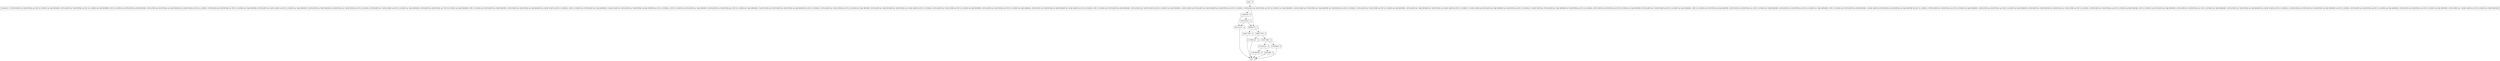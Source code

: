 digraph get {
node [shape=record];
574653618 [label="574653618 - []"];
1254942813 [label="1254942813 - [(!DUPLICATES && !SEQUENTIAL && !ENV_IS_LOCKING && MAX_MEMORY), (DUPLICATES && !SEQUENTIAL && ENV_IS_LOCKING && MAX_MEMORY), (ENV_IS_LOCKING && DUPLICATES && MAX_MEMORY), (DUPLICATES && SEQUENTIAL && MAX_MEMORY && CACHE_MODE && ENV_IS_LOCKING), (!DUPLICATES && SEQUENTIAL && !ENV_IS_LOCKING && !MAX_MEMORY), (DUPLICATES && CACHE_MODE && ENV_IS_LOCKING && !MAX_MEMORY), (!DUPLICATES && !MAX_MEMORY && SEQUENTIAL && CACHE_MODE && ENV_IS_LOCKING), (DUPLICATES && !CACHE_MODE && ENV_IS_LOCKING && !MAX_MEMORY), (DUPLICATES && SEQUENTIAL && !ENV_IS_LOCKING && MAX_MEMORY), (ENV_IS_LOCKING && !DUPLICATES && !MAX_MEMORY), (!DUPLICATES && SEQUENTIAL && MAX_MEMORY && CACHE_MODE && ENV_IS_LOCKING), (!ENV_IS_LOCKING && !DUPLICATES && !MAX_MEMORY), (!CACHE_MODE && !DUPLICATES && !SEQUENTIAL && MAX_MEMORY && ENV_IS_LOCKING), (!ENV_IS_LOCKING && DUPLICATES && !MAX_MEMORY), (!DUPLICATES && !SEQUENTIAL && !ENV_IS_LOCKING && !MAX_MEMORY), (!CACHE_MODE && !DUPLICATES && SEQUENTIAL && MAX_MEMORY && ENV_IS_LOCKING), (!DUPLICATES && CACHE_MODE && ENV_IS_LOCKING && !MAX_MEMORY), (DUPLICATES && !MAX_MEMORY && !SEQUENTIAL && CACHE_MODE && ENV_IS_LOCKING), (DUPLICATES && CACHE_MODE && ENV_IS_LOCKING && MAX_MEMORY), (DUPLICATES && !SEQUENTIAL && !ENV_IS_LOCKING && MAX_MEMORY), (DUPLICATES && !SEQUENTIAL && MAX_MEMORY && CACHE_MODE && ENV_IS_LOCKING), (ENV_IS_LOCKING && !DUPLICATES && MAX_MEMORY), (!DUPLICATES && !CACHE_MODE && ENV_IS_LOCKING && MAX_MEMORY), (!CACHE_MODE && DUPLICATES && !MAX_MEMORY && !SEQUENTIAL && ENV_IS_LOCKING), (!DUPLICATES && SEQUENTIAL && ENV_IS_LOCKING && !MAX_MEMORY), (!CACHE_MODE && !DUPLICATES && !MAX_MEMORY && !SEQUENTIAL && ENV_IS_LOCKING), (!DUPLICATES && CACHE_MODE && ENV_IS_LOCKING && MAX_MEMORY), (!DUPLICATES && !MAX_MEMORY && !SEQUENTIAL && CACHE_MODE && ENV_IS_LOCKING), (!CACHE_MODE && DUPLICATES && !MAX_MEMORY && SEQUENTIAL && ENV_IS_LOCKING), (!CACHE_MODE && !DUPLICATES && !MAX_MEMORY && SEQUENTIAL && ENV_IS_LOCKING), (DUPLICATES && SEQUENTIAL && ENV_IS_LOCKING && !MAX_MEMORY), (DUPLICATES && !CACHE_MODE && ENV_IS_LOCKING && MAX_MEMORY), (!ENV_IS_LOCKING && DUPLICATES && MAX_MEMORY), (DUPLICATES && SEQUENTIAL && !ENV_IS_LOCKING && !MAX_MEMORY), (DUPLICATES && !SEQUENTIAL && ENV_IS_LOCKING && !MAX_MEMORY), (!ENV_IS_LOCKING && !DUPLICATES && MAX_MEMORY), (!CACHE_MODE && DUPLICATES && SEQUENTIAL && MAX_MEMORY && ENV_IS_LOCKING), (!DUPLICATES && !SEQUENTIAL && ENV_IS_LOCKING && !MAX_MEMORY), (!DUPLICATES && SEQUENTIAL && !ENV_IS_LOCKING && MAX_MEMORY), (DUPLICATES && !MAX_MEMORY && SEQUENTIAL && CACHE_MODE && ENV_IS_LOCKING), (!DUPLICATES && !SEQUENTIAL && ENV_IS_LOCKING && MAX_MEMORY), (ENV_IS_LOCKING && DUPLICATES && !MAX_MEMORY), (DUPLICATES && !SEQUENTIAL && !ENV_IS_LOCKING && !MAX_MEMORY), (!DUPLICATES && !SEQUENTIAL && MAX_MEMORY && CACHE_MODE && ENV_IS_LOCKING), (!CACHE_MODE && DUPLICATES && !SEQUENTIAL && MAX_MEMORY && ENV_IS_LOCKING), (DUPLICATES && SEQUENTIAL && ENV_IS_LOCKING && MAX_MEMORY), (!DUPLICATES && SEQUENTIAL && ENV_IS_LOCKING && MAX_MEMORY), (!DUPLICATES && !CACHE_MODE && ENV_IS_LOCKING && !MAX_MEMORY)]"];
46552840 [label="46552840 - []"];
1896117676 [label="1896117676 - []"];
689345713 [label="689345713 - []"];
1464277546 [label="1464277546 - []"];
1718021457 [label="1718021457 - []"];
entry [label="entry - []"];
exit [label="exit - []"];
1814747012 [label="1814747012 - []"];
1091125752 [label="1091125752 - []"];
1556776891 [label="1556776891 - []"];
1402680399 [label="1402680399 - []"];
874339620 [label="874339620 - []"];
1533319111 [label="1533319111 - []"];
entry;
exit;
574653618 -> 1814747012;
574653618 -> 1091125752;
1254942813 -> 574653618;
1254942813 -> 689345713;
46552840 -> exit;
1896117676 -> 1556776891;
1896117676 -> 1718021457;
689345713 -> 1896117676;
689345713 -> 1464277546;
1464277546 -> exit;
1718021457 -> exit;
entry -> 1254942813;
1814747012 -> 1091125752;
1814747012 -> 689345713;
1091125752 -> exit;
1556776891 -> 874339620;
1556776891 -> 1533319111;
1402680399 -> exit;
874339620 -> exit;
1533319111 -> 46552840;
1533319111 -> 1402680399;
}
